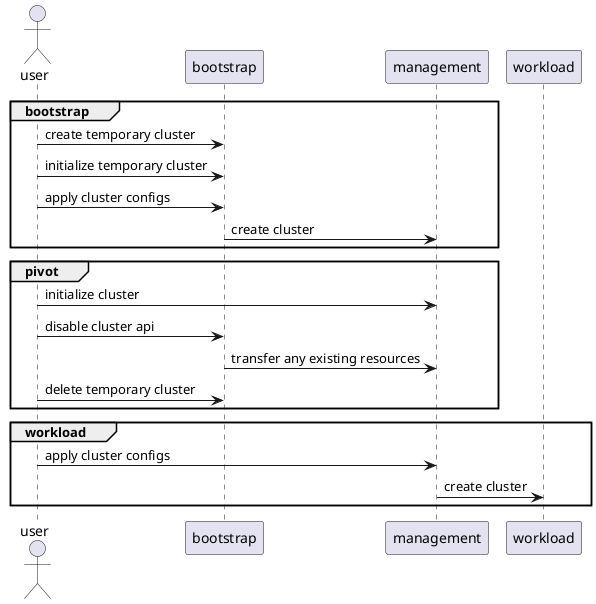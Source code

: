 @startuml ClusterAPI-Bootstrap-Pivot

actor user
participant bootstrap
participant management
participant workload

group bootstrap
  user -> bootstrap: create temporary cluster
  user -> bootstrap: initialize temporary cluster
  user -> bootstrap: apply cluster configs
  bootstrap -> management: create cluster
end

group pivot
  user -> management: initialize cluster
  user -> bootstrap: disable cluster api
  bootstrap -> management: transfer any existing resources
  user -> bootstrap: delete temporary cluster
end

group workload
  user -> management: apply cluster configs
  management -> workload: create cluster
end

@enduml
